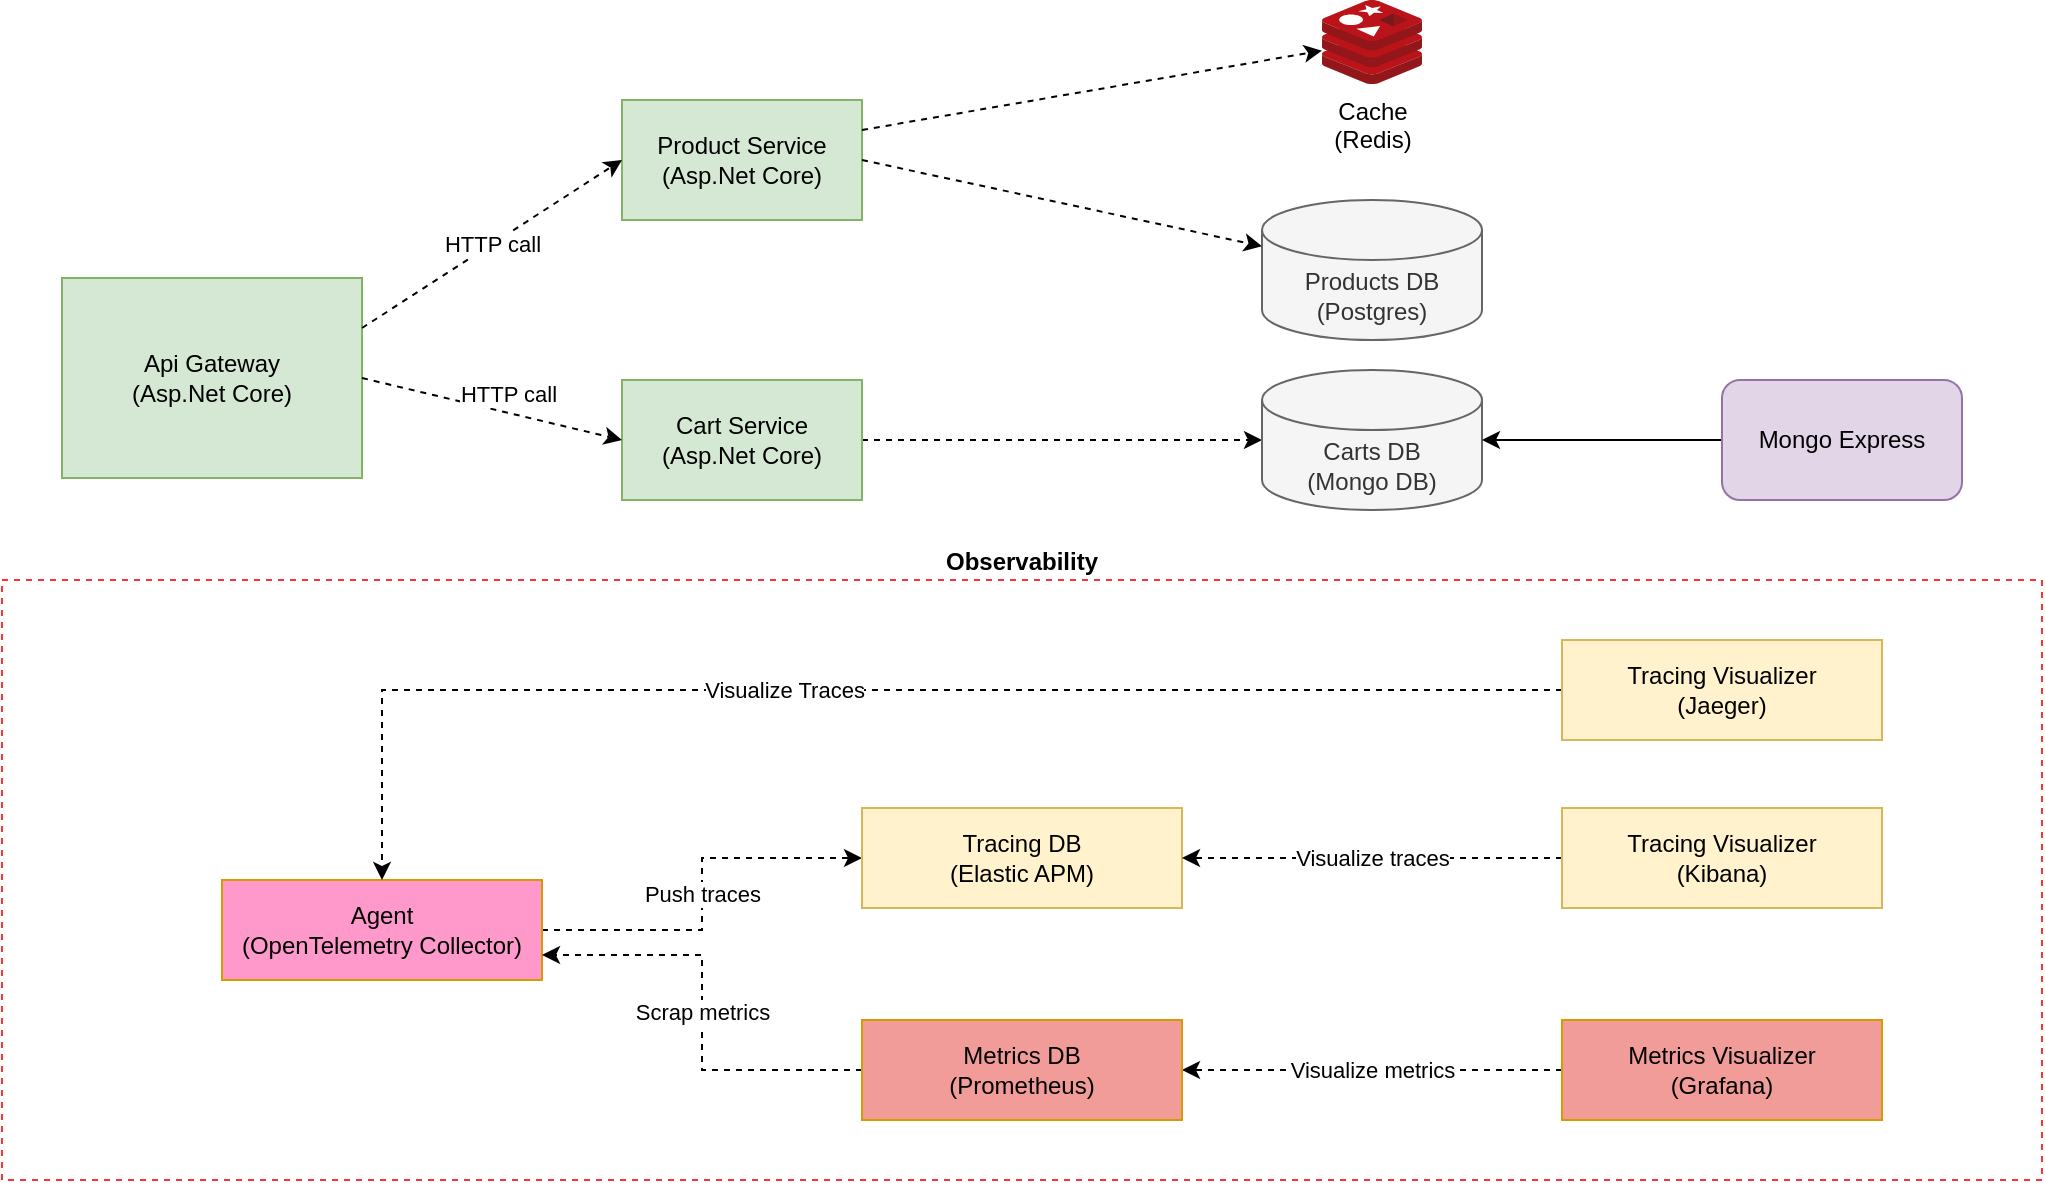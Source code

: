<mxfile version="21.1.2" type="github">
  <diagram name="C2" id="CwZiGT-_wpT8a05OmrcV">
    <mxGraphModel dx="1434" dy="796" grid="1" gridSize="10" guides="1" tooltips="1" connect="1" arrows="1" fold="1" page="1" pageScale="1" pageWidth="1169" pageHeight="827" math="0" shadow="0">
      <root>
        <mxCell id="0" />
        <mxCell id="1" parent="0" />
        <mxCell id="o8V9VHDCxBri4P-VrqqR-14" value="Observability" style="rounded=0;whiteSpace=wrap;html=1;labelPosition=center;verticalLabelPosition=top;align=center;verticalAlign=bottom;fontStyle=1;dashed=1;fillColor=none;strokeColor=#FF3333;" vertex="1" parent="1">
          <mxGeometry x="60" y="430" width="1020" height="300" as="geometry" />
        </mxCell>
        <mxCell id="oSR0SxDjPKK60XDCio_E-1" value="Api Gateway&lt;br&gt;(Asp.Net Core)" style="rounded=0;whiteSpace=wrap;html=1;fillColor=#d5e8d4;strokeColor=#82b366;" parent="1" vertex="1">
          <mxGeometry x="90" y="279" width="150" height="100" as="geometry" />
        </mxCell>
        <mxCell id="oSR0SxDjPKK60XDCio_E-2" value="Product Service&lt;br&gt;(Asp.Net Core)" style="rounded=0;whiteSpace=wrap;html=1;fillColor=#d5e8d4;strokeColor=#82b366;" parent="1" vertex="1">
          <mxGeometry x="370" y="190" width="120" height="60" as="geometry" />
        </mxCell>
        <mxCell id="oSR0SxDjPKK60XDCio_E-11" style="edgeStyle=orthogonalEdgeStyle;rounded=0;orthogonalLoop=1;jettySize=auto;html=1;entryX=0;entryY=0.5;entryDx=0;entryDy=0;entryPerimeter=0;dashed=1;" parent="1" source="oSR0SxDjPKK60XDCio_E-3" target="oSR0SxDjPKK60XDCio_E-5" edge="1">
          <mxGeometry relative="1" as="geometry" />
        </mxCell>
        <mxCell id="oSR0SxDjPKK60XDCio_E-3" value="Cart Service&lt;br&gt;(Asp.Net Core)" style="rounded=0;whiteSpace=wrap;html=1;fillColor=#d5e8d4;strokeColor=#82b366;" parent="1" vertex="1">
          <mxGeometry x="370" y="330" width="120" height="60" as="geometry" />
        </mxCell>
        <mxCell id="oSR0SxDjPKK60XDCio_E-5" value="Carts DB&lt;br&gt;(Mongo DB)" style="shape=cylinder3;whiteSpace=wrap;html=1;boundedLbl=1;backgroundOutline=1;size=15;fillColor=#f5f5f5;fontColor=#333333;strokeColor=#666666;" parent="1" vertex="1">
          <mxGeometry x="690" y="325" width="110" height="70" as="geometry" />
        </mxCell>
        <mxCell id="oSR0SxDjPKK60XDCio_E-6" value="Products DB&lt;br&gt;(Postgres)" style="shape=cylinder3;whiteSpace=wrap;html=1;boundedLbl=1;backgroundOutline=1;size=15;fillColor=#f5f5f5;fontColor=#333333;strokeColor=#666666;" parent="1" vertex="1">
          <mxGeometry x="690" y="240" width="110" height="70" as="geometry" />
        </mxCell>
        <mxCell id="oSR0SxDjPKK60XDCio_E-7" value="HTTP call" style="endArrow=classic;html=1;rounded=0;exitX=1;exitY=0.25;exitDx=0;exitDy=0;entryX=0;entryY=0.5;entryDx=0;entryDy=0;dashed=1;" parent="1" source="oSR0SxDjPKK60XDCio_E-1" target="oSR0SxDjPKK60XDCio_E-2" edge="1">
          <mxGeometry width="50" height="50" relative="1" as="geometry">
            <mxPoint x="270" y="405" as="sourcePoint" />
            <mxPoint x="320" y="355" as="targetPoint" />
          </mxGeometry>
        </mxCell>
        <mxCell id="oSR0SxDjPKK60XDCio_E-8" value="" style="endArrow=classic;html=1;rounded=0;exitX=1;exitY=0.5;exitDx=0;exitDy=0;entryX=0;entryY=0.5;entryDx=0;entryDy=0;dashed=1;" parent="1" source="oSR0SxDjPKK60XDCio_E-1" target="oSR0SxDjPKK60XDCio_E-3" edge="1">
          <mxGeometry width="50" height="50" relative="1" as="geometry">
            <mxPoint x="310" y="475" as="sourcePoint" />
            <mxPoint x="360" y="425" as="targetPoint" />
          </mxGeometry>
        </mxCell>
        <mxCell id="oSR0SxDjPKK60XDCio_E-12" value="HTTP call" style="edgeLabel;html=1;align=center;verticalAlign=middle;resizable=0;points=[];" parent="oSR0SxDjPKK60XDCio_E-8" vertex="1" connectable="0">
          <mxGeometry x="0.115" y="1" relative="1" as="geometry">
            <mxPoint y="-9" as="offset" />
          </mxGeometry>
        </mxCell>
        <mxCell id="oSR0SxDjPKK60XDCio_E-10" value="" style="endArrow=classic;html=1;rounded=0;exitX=1;exitY=0.5;exitDx=0;exitDy=0;dashed=1;" parent="1" source="oSR0SxDjPKK60XDCio_E-2" target="oSR0SxDjPKK60XDCio_E-6" edge="1">
          <mxGeometry width="50" height="50" relative="1" as="geometry">
            <mxPoint x="600" y="315" as="sourcePoint" />
            <mxPoint x="650" y="265" as="targetPoint" />
          </mxGeometry>
        </mxCell>
        <mxCell id="DKJSipF205iShp17wkAC-1" value="Cache&lt;br&gt;(Redis)" style="image;sketch=0;aspect=fixed;html=1;points=[];align=center;fontSize=12;image=img/lib/mscae/Cache_Redis_Product.svg;" parent="1" vertex="1">
          <mxGeometry x="720" y="140" width="50" height="42" as="geometry" />
        </mxCell>
        <mxCell id="DKJSipF205iShp17wkAC-2" value="" style="endArrow=classic;html=1;rounded=0;exitX=1;exitY=0.25;exitDx=0;exitDy=0;dashed=1;" parent="1" source="oSR0SxDjPKK60XDCio_E-2" target="DKJSipF205iShp17wkAC-1" edge="1">
          <mxGeometry width="50" height="50" relative="1" as="geometry">
            <mxPoint x="510" y="240" as="sourcePoint" />
            <mxPoint x="560" y="190" as="targetPoint" />
          </mxGeometry>
        </mxCell>
        <mxCell id="o8V9VHDCxBri4P-VrqqR-2" style="edgeStyle=orthogonalEdgeStyle;rounded=0;orthogonalLoop=1;jettySize=auto;html=1;" edge="1" parent="1" source="o8V9VHDCxBri4P-VrqqR-1" target="oSR0SxDjPKK60XDCio_E-5">
          <mxGeometry relative="1" as="geometry" />
        </mxCell>
        <mxCell id="o8V9VHDCxBri4P-VrqqR-1" value="Mongo Express" style="rounded=1;whiteSpace=wrap;html=1;fillColor=#e1d5e7;strokeColor=#9673a6;" vertex="1" parent="1">
          <mxGeometry x="920" y="330" width="120" height="60" as="geometry" />
        </mxCell>
        <mxCell id="o8V9VHDCxBri4P-VrqqR-24" value="Push traces" style="edgeStyle=orthogonalEdgeStyle;rounded=0;orthogonalLoop=1;jettySize=auto;html=1;entryX=0;entryY=0.5;entryDx=0;entryDy=0;dashed=1;" edge="1" parent="1" source="o8V9VHDCxBri4P-VrqqR-3" target="o8V9VHDCxBri4P-VrqqR-16">
          <mxGeometry relative="1" as="geometry" />
        </mxCell>
        <mxCell id="o8V9VHDCxBri4P-VrqqR-3" value="Agent&lt;br&gt;(OpenTelemetry Collector)" style="rounded=0;whiteSpace=wrap;html=1;fillColor=#FF99CC;strokeColor=#d79b00;" vertex="1" parent="1">
          <mxGeometry x="170" y="580" width="160" height="50" as="geometry" />
        </mxCell>
        <mxCell id="o8V9VHDCxBri4P-VrqqR-22" style="edgeStyle=orthogonalEdgeStyle;rounded=0;orthogonalLoop=1;jettySize=auto;html=1;dashed=1;" edge="1" parent="1" source="o8V9VHDCxBri4P-VrqqR-15" target="o8V9VHDCxBri4P-VrqqR-3">
          <mxGeometry relative="1" as="geometry" />
        </mxCell>
        <mxCell id="o8V9VHDCxBri4P-VrqqR-23" value="Visualize Traces" style="edgeLabel;html=1;align=center;verticalAlign=middle;resizable=0;points=[];" vertex="1" connectable="0" parent="o8V9VHDCxBri4P-VrqqR-22">
          <mxGeometry x="0.136" relative="1" as="geometry">
            <mxPoint as="offset" />
          </mxGeometry>
        </mxCell>
        <mxCell id="o8V9VHDCxBri4P-VrqqR-15" value="Tracing Visualizer&lt;br&gt;(Jaeger)" style="rounded=0;whiteSpace=wrap;html=1;fillColor=#fff2cc;strokeColor=#d6b656;" vertex="1" parent="1">
          <mxGeometry x="840" y="460" width="160" height="50" as="geometry" />
        </mxCell>
        <mxCell id="o8V9VHDCxBri4P-VrqqR-16" value="Tracing DB&lt;br&gt;(Elastic APM)" style="rounded=0;whiteSpace=wrap;html=1;fillColor=#fff2cc;strokeColor=#d6b656;" vertex="1" parent="1">
          <mxGeometry x="490" y="544" width="160" height="50" as="geometry" />
        </mxCell>
        <mxCell id="o8V9VHDCxBri4P-VrqqR-27" value="Visualize metrics" style="edgeStyle=orthogonalEdgeStyle;rounded=0;orthogonalLoop=1;jettySize=auto;html=1;dashed=1;" edge="1" parent="1" source="o8V9VHDCxBri4P-VrqqR-17" target="o8V9VHDCxBri4P-VrqqR-18">
          <mxGeometry relative="1" as="geometry" />
        </mxCell>
        <mxCell id="o8V9VHDCxBri4P-VrqqR-17" value="Metrics Visualizer&lt;br&gt;(Grafana)" style="rounded=0;whiteSpace=wrap;html=1;fillColor=#F19C99;strokeColor=#d79b00;" vertex="1" parent="1">
          <mxGeometry x="840" y="650" width="160" height="50" as="geometry" />
        </mxCell>
        <mxCell id="o8V9VHDCxBri4P-VrqqR-26" value="Scrap metrics" style="edgeStyle=orthogonalEdgeStyle;rounded=0;orthogonalLoop=1;jettySize=auto;html=1;entryX=1;entryY=0.75;entryDx=0;entryDy=0;dashed=1;" edge="1" parent="1" source="o8V9VHDCxBri4P-VrqqR-18" target="o8V9VHDCxBri4P-VrqqR-3">
          <mxGeometry relative="1" as="geometry" />
        </mxCell>
        <mxCell id="o8V9VHDCxBri4P-VrqqR-18" value="Metrics DB&lt;br&gt;(Prometheus)" style="rounded=0;whiteSpace=wrap;html=1;fillColor=#F19C99;strokeColor=#d79b00;" vertex="1" parent="1">
          <mxGeometry x="490" y="650" width="160" height="50" as="geometry" />
        </mxCell>
        <mxCell id="o8V9VHDCxBri4P-VrqqR-21" value="Visualize traces" style="edgeStyle=orthogonalEdgeStyle;rounded=0;orthogonalLoop=1;jettySize=auto;html=1;entryX=1;entryY=0.5;entryDx=0;entryDy=0;dashed=1;" edge="1" parent="1" source="o8V9VHDCxBri4P-VrqqR-19" target="o8V9VHDCxBri4P-VrqqR-16">
          <mxGeometry relative="1" as="geometry" />
        </mxCell>
        <mxCell id="o8V9VHDCxBri4P-VrqqR-19" value="Tracing Visualizer&lt;br&gt;(Kibana)" style="rounded=0;whiteSpace=wrap;html=1;fillColor=#fff2cc;strokeColor=#d6b656;" vertex="1" parent="1">
          <mxGeometry x="840" y="544" width="160" height="50" as="geometry" />
        </mxCell>
      </root>
    </mxGraphModel>
  </diagram>
</mxfile>
